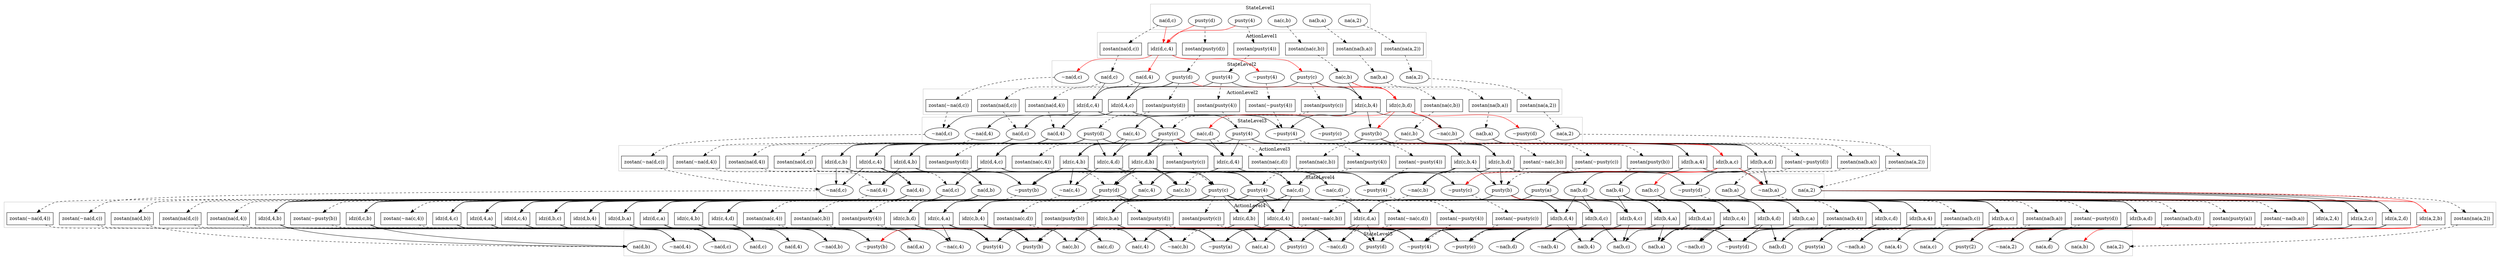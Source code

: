 digraph G {
	subgraph cluster_StateLevel1 {
		color=gray
		label=StateLevel1
		"pusty(d)1" [label="pusty(d)" shape=oval]
		"na(a,2)1" [label="na(a,2)" shape=oval]
		"na(b,a)1" [label="na(b,a)" shape=oval]
		"na(c,b)1" [label="na(c,b)" shape=oval]
		"na(d,c)1" [label="na(d,c)" shape=oval]
		"pusty(4)1" [label="pusty(4)" shape=oval]
	}
	subgraph cluster_ActionLevel1 {
		color=gray
		label=ActionLevel1
		"zostan(pusty(4))1" [label="zostan(pusty(4))" shape=box]
		"zostan(na(d,c))1" [label="zostan(na(d,c))" shape=box]
		"zostan(na(c,b))1" [label="zostan(na(c,b))" shape=box]
		"zostan(na(b,a))1" [label="zostan(na(b,a))" shape=box]
		"zostan(na(a,2))1" [label="zostan(na(a,2))" shape=box]
		"zostan(pusty(d))1" [label="zostan(pusty(d))" shape=box]
		"idz(d,c,4)1" [label="idz(d,c,4)" shape=box]
		"zostan(pusty(d))1" [label="zostan(pusty(d))" shape=box]
	}
	subgraph cluster_StateLevel2 {
		color=gray
		label=StateLevel2
		"pusty(4)2" [label="pusty(4)" shape=oval]
		"na(d,c)2" [label="na(d,c)" shape=oval]
		"na(c,b)2" [label="na(c,b)" shape=oval]
		"na(b,a)2" [label="na(b,a)" shape=oval]
		"na(a,2)2" [label="na(a,2)" shape=oval]
		"pusty(d)2" [label="pusty(d)" shape=oval]
		"~pusty(4)2" [label="~pusty(4)" shape=oval]
		"~na(d,c)2" [label="~na(d,c)" shape=oval]
		"pusty(c)2" [label="pusty(c)" shape=oval]
		"na(d,4)2" [label="na(d,4)" shape=oval]
	}
	"pusty(d)1" -> "zostan(pusty(d))1" [style=dashed]
	"zostan(pusty(d))1" -> "pusty(d)2" [style=dashed]
	"pusty(d)1" -> "idz(d,c,4)1" [color=red]
	"pusty(4)1" -> "idz(d,c,4)1" [color=red]
	"na(d,c)1" -> "idz(d,c,4)1" [color=red]
	"idz(d,c,4)1" -> "na(d,4)2" [color=red]
	"idz(d,c,4)1" -> "pusty(c)2" [color=red]
	"idz(d,c,4)1" -> "~na(d,c)2" [color=red]
	"idz(d,c,4)1" -> "~pusty(4)2" [color=red]
	"na(a,2)1" -> "zostan(na(a,2))1" [style=dashed]
	"zostan(na(a,2))1" -> "na(a,2)2" [style=dashed]
	"na(b,a)1" -> "zostan(na(b,a))1" [style=dashed]
	"zostan(na(b,a))1" -> "na(b,a)2" [style=dashed]
	"na(c,b)1" -> "zostan(na(c,b))1" [style=dashed]
	"zostan(na(c,b))1" -> "na(c,b)2" [style=dashed]
	"na(d,c)1" -> "zostan(na(d,c))1" [style=dashed]
	"zostan(na(d,c))1" -> "na(d,c)2" [style=dashed]
	"pusty(4)1" -> "zostan(pusty(4))1" [style=dashed]
	"zostan(pusty(4))1" -> "pusty(4)2" [style=dashed]
	subgraph cluster_ActionLevel2 {
		color=gray
		label=ActionLevel2
		"zostan(na(d,4))2" [label="zostan(na(d,4))" shape=box]
		"zostan(pusty(c))2" [label="zostan(pusty(c))" shape=box]
		"zostan(~na(d,c))2" [label="zostan(~na(d,c))" shape=box]
		"zostan(~pusty(4))2" [label="zostan(~pusty(4))" shape=box]
		"zostan(pusty(d))2" [label="zostan(pusty(d))" shape=box]
		"zostan(na(a,2))2" [label="zostan(na(a,2))" shape=box]
		"zostan(na(b,a))2" [label="zostan(na(b,a))" shape=box]
		"zostan(na(c,b))2" [label="zostan(na(c,b))" shape=box]
		"zostan(na(d,c))2" [label="zostan(na(d,c))" shape=box]
		"zostan(pusty(4))2" [label="zostan(pusty(4))" shape=box]
		"idz(d,c,4)2" [label="idz(d,c,4)" shape=box]
		"idz(d,4,c)2" [label="idz(d,4,c)" shape=box]
		"idz(c,b,d)2" [label="idz(c,b,d)" shape=box]
		"idz(c,b,4)2" [label="idz(c,b,4)" shape=box]
		"zostan(pusty(d))2" [label="zostan(pusty(d))" shape=box]
	}
	subgraph cluster_StateLevel3 {
		color=gray
		label=StateLevel3
		"na(d,4)3" [label="na(d,4)" shape=oval]
		"pusty(c)3" [label="pusty(c)" shape=oval]
		"~na(d,c)3" [label="~na(d,c)" shape=oval]
		"~pusty(4)3" [label="~pusty(4)" shape=oval]
		"pusty(d)3" [label="pusty(d)" shape=oval]
		"na(a,2)3" [label="na(a,2)" shape=oval]
		"na(b,a)3" [label="na(b,a)" shape=oval]
		"na(c,b)3" [label="na(c,b)" shape=oval]
		"na(d,c)3" [label="na(d,c)" shape=oval]
		"pusty(4)3" [label="pusty(4)" shape=oval]
		"~pusty(c)3" [label="~pusty(c)" shape=oval]
		"~na(d,4)3" [label="~na(d,4)" shape=oval]
		"~pusty(d)3" [label="~pusty(d)" shape=oval]
		"~na(c,b)3" [label="~na(c,b)" shape=oval]
		"pusty(b)3" [label="pusty(b)" shape=oval]
		"na(c,d)3" [label="na(c,d)" shape=oval]
		"na(c,4)3" [label="na(c,4)" shape=oval]
	}
	"pusty(d)2" -> "zostan(pusty(d))2" [style=dashed]
	"zostan(pusty(d))2" -> "pusty(d)3" [style=dashed]
	"pusty(c)2" -> "idz(c,b,4)2"
	"pusty(4)2" -> "idz(c,b,4)2"
	"na(c,b)2" -> "idz(c,b,4)2"
	"idz(c,b,4)2" -> "na(c,4)3"
	"idz(c,b,4)2" -> "pusty(b)3"
	"idz(c,b,4)2" -> "~na(c,b)3"
	"idz(c,b,4)2" -> "~pusty(4)3"
	"pusty(c)2" -> "idz(c,b,d)2" [color=red]
	"pusty(d)2" -> "idz(c,b,d)2" [color=red]
	"na(c,b)2" -> "idz(c,b,d)2" [color=red]
	"idz(c,b,d)2" -> "na(c,d)3" [color=red]
	"idz(c,b,d)2" -> "pusty(b)3" [color=red]
	"idz(c,b,d)2" -> "~na(c,b)3" [color=red]
	"idz(c,b,d)2" -> "~pusty(d)3" [color=red]
	"pusty(d)2" -> "idz(d,4,c)2"
	"pusty(c)2" -> "idz(d,4,c)2"
	"na(d,4)2" -> "idz(d,4,c)2"
	"idz(d,4,c)2" -> "na(d,c)3"
	"idz(d,4,c)2" -> "pusty(4)3"
	"idz(d,4,c)2" -> "~na(d,4)3"
	"idz(d,4,c)2" -> "~pusty(c)3"
	"pusty(d)2" -> "idz(d,c,4)2"
	"pusty(4)2" -> "idz(d,c,4)2"
	"na(d,c)2" -> "idz(d,c,4)2"
	"idz(d,c,4)2" -> "na(d,4)3"
	"idz(d,c,4)2" -> "pusty(c)3"
	"idz(d,c,4)2" -> "~na(d,c)3"
	"idz(d,c,4)2" -> "~pusty(4)3"
	"pusty(4)2" -> "zostan(pusty(4))2" [style=dashed]
	"zostan(pusty(4))2" -> "pusty(4)3" [style=dashed]
	"na(d,c)2" -> "zostan(na(d,c))2" [style=dashed]
	"zostan(na(d,c))2" -> "na(d,c)3" [style=dashed]
	"na(c,b)2" -> "zostan(na(c,b))2" [style=dashed]
	"zostan(na(c,b))2" -> "na(c,b)3" [style=dashed]
	"na(b,a)2" -> "zostan(na(b,a))2" [style=dashed]
	"zostan(na(b,a))2" -> "na(b,a)3" [style=dashed]
	"na(a,2)2" -> "zostan(na(a,2))2" [style=dashed]
	"zostan(na(a,2))2" -> "na(a,2)3" [style=dashed]
	"~pusty(4)2" -> "zostan(~pusty(4))2" [style=dashed]
	"zostan(~pusty(4))2" -> "~pusty(4)3" [style=dashed]
	"~na(d,c)2" -> "zostan(~na(d,c))2" [style=dashed]
	"zostan(~na(d,c))2" -> "~na(d,c)3" [style=dashed]
	"pusty(c)2" -> "zostan(pusty(c))2" [style=dashed]
	"zostan(pusty(c))2" -> "pusty(c)3" [style=dashed]
	"na(d,4)2" -> "zostan(na(d,4))2" [style=dashed]
	"zostan(na(d,4))2" -> "na(d,4)3" [style=dashed]
	subgraph cluster_ActionLevel3 {
		color=gray
		label=ActionLevel3
		"zostan(na(c,4))3" [label="zostan(na(c,4))" shape=box]
		"zostan(na(c,d))3" [label="zostan(na(c,d))" shape=box]
		"zostan(pusty(b))3" [label="zostan(pusty(b))" shape=box]
		"zostan(~na(c,b))3" [label="zostan(~na(c,b))" shape=box]
		"zostan(~pusty(d))3" [label="zostan(~pusty(d))" shape=box]
		"zostan(~na(d,4))3" [label="zostan(~na(d,4))" shape=box]
		"zostan(~pusty(c))3" [label="zostan(~pusty(c))" shape=box]
		"zostan(pusty(4))3" [label="zostan(pusty(4))" shape=box]
		"zostan(na(d,c))3" [label="zostan(na(d,c))" shape=box]
		"zostan(na(c,b))3" [label="zostan(na(c,b))" shape=box]
		"zostan(na(b,a))3" [label="zostan(na(b,a))" shape=box]
		"zostan(na(a,2))3" [label="zostan(na(a,2))" shape=box]
		"zostan(pusty(d))3" [label="zostan(pusty(d))" shape=box]
		"zostan(~pusty(4))3" [label="zostan(~pusty(4))" shape=box]
		"zostan(~na(d,c))3" [label="zostan(~na(d,c))" shape=box]
		"zostan(pusty(c))3" [label="zostan(pusty(c))" shape=box]
		"zostan(na(d,4))3" [label="zostan(na(d,4))" shape=box]
		"idz(d,c,b)3" [label="idz(d,c,b)" shape=box]
		"idz(d,c,4)3" [label="idz(d,c,4)" shape=box]
		"idz(d,4,c)3" [label="idz(d,4,c)" shape=box]
		"idz(d,4,b)3" [label="idz(d,4,b)" shape=box]
		"idz(c,d,b)3" [label="idz(c,d,b)" shape=box]
		"idz(c,d,4)3" [label="idz(c,d,4)" shape=box]
		"idz(c,b,d)3" [label="idz(c,b,d)" shape=box]
		"idz(c,b,4)3" [label="idz(c,b,4)" shape=box]
		"idz(c,4,d)3" [label="idz(c,4,d)" shape=box]
		"idz(c,4,b)3" [label="idz(c,4,b)" shape=box]
		"idz(b,a,d)3" [label="idz(b,a,d)" shape=box]
		"idz(b,a,c)3" [label="idz(b,a,c)" shape=box]
		"idz(b,a,4)3" [label="idz(b,a,4)" shape=box]
		"zostan(pusty(d))3" [label="zostan(pusty(d))" shape=box]
	}
	subgraph cluster_StateLevel4 {
		color=gray
		label=StateLevel4
		"na(c,4)4" [label="na(c,4)" shape=oval]
		"na(c,d)4" [label="na(c,d)" shape=oval]
		"pusty(b)4" [label="pusty(b)" shape=oval]
		"~na(c,b)4" [label="~na(c,b)" shape=oval]
		"~pusty(d)4" [label="~pusty(d)" shape=oval]
		"~na(d,4)4" [label="~na(d,4)" shape=oval]
		"~pusty(c)4" [label="~pusty(c)" shape=oval]
		"pusty(4)4" [label="pusty(4)" shape=oval]
		"na(d,c)4" [label="na(d,c)" shape=oval]
		"na(c,b)4" [label="na(c,b)" shape=oval]
		"na(b,a)4" [label="na(b,a)" shape=oval]
		"na(a,2)4" [label="na(a,2)" shape=oval]
		"pusty(d)4" [label="pusty(d)" shape=oval]
		"~pusty(4)4" [label="~pusty(4)" shape=oval]
		"~na(d,c)4" [label="~na(d,c)" shape=oval]
		"pusty(c)4" [label="pusty(c)" shape=oval]
		"na(d,4)4" [label="na(d,4)" shape=oval]
		"~pusty(b)4" [label="~pusty(b)" shape=oval]
		"na(d,b)4" [label="na(d,b)" shape=oval]
		"~na(c,d)4" [label="~na(c,d)" shape=oval]
		"~na(c,4)4" [label="~na(c,4)" shape=oval]
		"~na(b,a)4" [label="~na(b,a)" shape=oval]
		"pusty(a)4" [label="pusty(a)" shape=oval]
		"na(b,d)4" [label="na(b,d)" shape=oval]
		"na(b,c)4" [label="na(b,c)" shape=oval]
		"na(b,4)4" [label="na(b,4)" shape=oval]
	}
	"pusty(d)3" -> "zostan(pusty(d))3" [style=dashed]
	"zostan(pusty(d))3" -> "pusty(d)4" [style=dashed]
	"pusty(b)3" -> "idz(b,a,4)3"
	"pusty(4)3" -> "idz(b,a,4)3"
	"na(b,a)3" -> "idz(b,a,4)3"
	"idz(b,a,4)3" -> "na(b,4)4"
	"idz(b,a,4)3" -> "pusty(a)4"
	"idz(b,a,4)3" -> "~na(b,a)4"
	"idz(b,a,4)3" -> "~pusty(4)4"
	"pusty(b)3" -> "idz(b,a,c)3" [color=red]
	"pusty(c)3" -> "idz(b,a,c)3" [color=red]
	"na(b,a)3" -> "idz(b,a,c)3" [color=red]
	"idz(b,a,c)3" -> "na(b,c)4" [color=red]
	"idz(b,a,c)3" -> "pusty(a)4" [color=red]
	"idz(b,a,c)3" -> "~na(b,a)4" [color=red]
	"idz(b,a,c)3" -> "~pusty(c)4" [color=red]
	"pusty(b)3" -> "idz(b,a,d)3"
	"pusty(d)3" -> "idz(b,a,d)3"
	"na(b,a)3" -> "idz(b,a,d)3"
	"idz(b,a,d)3" -> "na(b,d)4"
	"idz(b,a,d)3" -> "pusty(a)4"
	"idz(b,a,d)3" -> "~na(b,a)4"
	"idz(b,a,d)3" -> "~pusty(d)4"
	"pusty(c)3" -> "idz(c,4,b)3"
	"pusty(b)3" -> "idz(c,4,b)3"
	"na(c,4)3" -> "idz(c,4,b)3"
	"idz(c,4,b)3" -> "na(c,b)4"
	"idz(c,4,b)3" -> "pusty(4)4"
	"idz(c,4,b)3" -> "~na(c,4)4"
	"idz(c,4,b)3" -> "~pusty(b)4"
	"pusty(c)3" -> "idz(c,4,d)3"
	"pusty(d)3" -> "idz(c,4,d)3"
	"na(c,4)3" -> "idz(c,4,d)3"
	"idz(c,4,d)3" -> "na(c,d)4"
	"idz(c,4,d)3" -> "pusty(4)4"
	"idz(c,4,d)3" -> "~na(c,4)4"
	"idz(c,4,d)3" -> "~pusty(d)4"
	"pusty(c)3" -> "idz(c,b,4)3"
	"pusty(4)3" -> "idz(c,b,4)3"
	"na(c,b)3" -> "idz(c,b,4)3"
	"idz(c,b,4)3" -> "na(c,4)4"
	"idz(c,b,4)3" -> "pusty(b)4"
	"idz(c,b,4)3" -> "~na(c,b)4"
	"idz(c,b,4)3" -> "~pusty(4)4"
	"pusty(c)3" -> "idz(c,b,d)3"
	"pusty(d)3" -> "idz(c,b,d)3"
	"na(c,b)3" -> "idz(c,b,d)3"
	"idz(c,b,d)3" -> "na(c,d)4"
	"idz(c,b,d)3" -> "pusty(b)4"
	"idz(c,b,d)3" -> "~na(c,b)4"
	"idz(c,b,d)3" -> "~pusty(d)4"
	"pusty(c)3" -> "idz(c,d,4)3"
	"pusty(4)3" -> "idz(c,d,4)3"
	"na(c,d)3" -> "idz(c,d,4)3"
	"idz(c,d,4)3" -> "na(c,4)4"
	"idz(c,d,4)3" -> "pusty(d)4"
	"idz(c,d,4)3" -> "~na(c,d)4"
	"idz(c,d,4)3" -> "~pusty(4)4"
	"pusty(c)3" -> "idz(c,d,b)3"
	"pusty(b)3" -> "idz(c,d,b)3"
	"na(c,d)3" -> "idz(c,d,b)3"
	"idz(c,d,b)3" -> "na(c,b)4"
	"idz(c,d,b)3" -> "pusty(d)4"
	"idz(c,d,b)3" -> "~na(c,d)4"
	"idz(c,d,b)3" -> "~pusty(b)4"
	"pusty(d)3" -> "idz(d,4,b)3"
	"pusty(b)3" -> "idz(d,4,b)3"
	"na(d,4)3" -> "idz(d,4,b)3"
	"idz(d,4,b)3" -> "na(d,b)4"
	"idz(d,4,b)3" -> "pusty(4)4"
	"idz(d,4,b)3" -> "~na(d,4)4"
	"idz(d,4,b)3" -> "~pusty(b)4"
	"pusty(d)3" -> "idz(d,4,c)3"
	"pusty(c)3" -> "idz(d,4,c)3"
	"na(d,4)3" -> "idz(d,4,c)3"
	"idz(d,4,c)3" -> "na(d,c)4"
	"idz(d,4,c)3" -> "pusty(4)4"
	"idz(d,4,c)3" -> "~na(d,4)4"
	"idz(d,4,c)3" -> "~pusty(c)4"
	"pusty(d)3" -> "idz(d,c,4)3"
	"pusty(4)3" -> "idz(d,c,4)3"
	"na(d,c)3" -> "idz(d,c,4)3"
	"idz(d,c,4)3" -> "na(d,4)4"
	"idz(d,c,4)3" -> "pusty(c)4"
	"idz(d,c,4)3" -> "~na(d,c)4"
	"idz(d,c,4)3" -> "~pusty(4)4"
	"pusty(d)3" -> "idz(d,c,b)3"
	"pusty(b)3" -> "idz(d,c,b)3"
	"na(d,c)3" -> "idz(d,c,b)3"
	"idz(d,c,b)3" -> "na(d,b)4"
	"idz(d,c,b)3" -> "pusty(c)4"
	"idz(d,c,b)3" -> "~na(d,c)4"
	"idz(d,c,b)3" -> "~pusty(b)4"
	"na(d,4)3" -> "zostan(na(d,4))3" [style=dashed]
	"zostan(na(d,4))3" -> "na(d,4)4" [style=dashed]
	"pusty(c)3" -> "zostan(pusty(c))3" [style=dashed]
	"zostan(pusty(c))3" -> "pusty(c)4" [style=dashed]
	"~na(d,c)3" -> "zostan(~na(d,c))3" [style=dashed]
	"zostan(~na(d,c))3" -> "~na(d,c)4" [style=dashed]
	"~pusty(4)3" -> "zostan(~pusty(4))3" [style=dashed]
	"zostan(~pusty(4))3" -> "~pusty(4)4" [style=dashed]
	"na(a,2)3" -> "zostan(na(a,2))3" [style=dashed]
	"zostan(na(a,2))3" -> "na(a,2)4" [style=dashed]
	"na(b,a)3" -> "zostan(na(b,a))3" [style=dashed]
	"zostan(na(b,a))3" -> "na(b,a)4" [style=dashed]
	"na(c,b)3" -> "zostan(na(c,b))3" [style=dashed]
	"zostan(na(c,b))3" -> "na(c,b)4" [style=dashed]
	"na(d,c)3" -> "zostan(na(d,c))3" [style=dashed]
	"zostan(na(d,c))3" -> "na(d,c)4" [style=dashed]
	"pusty(4)3" -> "zostan(pusty(4))3" [style=dashed]
	"zostan(pusty(4))3" -> "pusty(4)4" [style=dashed]
	"~pusty(c)3" -> "zostan(~pusty(c))3" [style=dashed]
	"zostan(~pusty(c))3" -> "~pusty(c)4" [style=dashed]
	"~na(d,4)3" -> "zostan(~na(d,4))3" [style=dashed]
	"zostan(~na(d,4))3" -> "~na(d,4)4" [style=dashed]
	"~pusty(d)3" -> "zostan(~pusty(d))3" [style=dashed]
	"zostan(~pusty(d))3" -> "~pusty(d)4" [style=dashed]
	"~na(c,b)3" -> "zostan(~na(c,b))3" [style=dashed]
	"zostan(~na(c,b))3" -> "~na(c,b)4" [style=dashed]
	"pusty(b)3" -> "zostan(pusty(b))3" [style=dashed]
	"zostan(pusty(b))3" -> "pusty(b)4" [style=dashed]
	"na(c,d)3" -> "zostan(na(c,d))3" [style=dashed]
	"zostan(na(c,d))3" -> "na(c,d)4" [style=dashed]
	"na(c,4)3" -> "zostan(na(c,4))3" [style=dashed]
	"zostan(na(c,4))3" -> "na(c,4)4" [style=dashed]
	subgraph cluster_ActionLevel4 {
		color=gray
		label=ActionLevel4
		"zostan(na(b,4))4" [label="zostan(na(b,4))" shape=box]
		"zostan(na(b,c))4" [label="zostan(na(b,c))" shape=box]
		"zostan(na(b,d))4" [label="zostan(na(b,d))" shape=box]
		"zostan(pusty(a))4" [label="zostan(pusty(a))" shape=box]
		"zostan(~na(b,a))4" [label="zostan(~na(b,a))" shape=box]
		"zostan(~na(c,4))4" [label="zostan(~na(c,4))" shape=box]
		"zostan(~na(c,d))4" [label="zostan(~na(c,d))" shape=box]
		"zostan(na(d,b))4" [label="zostan(na(d,b))" shape=box]
		"zostan(~pusty(b))4" [label="zostan(~pusty(b))" shape=box]
		"zostan(na(d,4))4" [label="zostan(na(d,4))" shape=box]
		"zostan(pusty(c))4" [label="zostan(pusty(c))" shape=box]
		"zostan(~na(d,c))4" [label="zostan(~na(d,c))" shape=box]
		"zostan(~pusty(4))4" [label="zostan(~pusty(4))" shape=box]
		"zostan(pusty(d))4" [label="zostan(pusty(d))" shape=box]
		"zostan(na(a,2))4" [label="zostan(na(a,2))" shape=box]
		"zostan(na(b,a))4" [label="zostan(na(b,a))" shape=box]
		"zostan(na(c,b))4" [label="zostan(na(c,b))" shape=box]
		"zostan(na(d,c))4" [label="zostan(na(d,c))" shape=box]
		"zostan(pusty(4))4" [label="zostan(pusty(4))" shape=box]
		"zostan(~pusty(c))4" [label="zostan(~pusty(c))" shape=box]
		"zostan(~na(d,4))4" [label="zostan(~na(d,4))" shape=box]
		"zostan(~pusty(d))4" [label="zostan(~pusty(d))" shape=box]
		"zostan(~na(c,b))4" [label="zostan(~na(c,b))" shape=box]
		"zostan(pusty(b))4" [label="zostan(pusty(b))" shape=box]
		"zostan(na(c,d))4" [label="zostan(na(c,d))" shape=box]
		"zostan(na(c,4))4" [label="zostan(na(c,4))" shape=box]
		"idz(d,c,b)4" [label="idz(d,c,b)" shape=box]
		"idz(d,c,a)4" [label="idz(d,c,a)" shape=box]
		"idz(d,c,4)4" [label="idz(d,c,4)" shape=box]
		"idz(d,b,c)4" [label="idz(d,b,c)" shape=box]
		"idz(d,b,a)4" [label="idz(d,b,a)" shape=box]
		"idz(d,b,4)4" [label="idz(d,b,4)" shape=box]
		"idz(d,4,c)4" [label="idz(d,4,c)" shape=box]
		"idz(d,4,b)4" [label="idz(d,4,b)" shape=box]
		"idz(d,4,a)4" [label="idz(d,4,a)" shape=box]
		"idz(c,d,b)4" [label="idz(c,d,b)" shape=box]
		"idz(c,d,a)4" [label="idz(c,d,a)" shape=box]
		"idz(c,d,4)4" [label="idz(c,d,4)" shape=box]
		"idz(c,b,d)4" [label="idz(c,b,d)" shape=box]
		"idz(c,b,a)4" [label="idz(c,b,a)" shape=box]
		"idz(c,b,4)4" [label="idz(c,b,4)" shape=box]
		"idz(c,4,d)4" [label="idz(c,4,d)" shape=box]
		"idz(c,4,b)4" [label="idz(c,4,b)" shape=box]
		"idz(c,4,a)4" [label="idz(c,4,a)" shape=box]
		"idz(b,d,c)4" [label="idz(b,d,c)" shape=box]
		"idz(b,d,a)4" [label="idz(b,d,a)" shape=box]
		"idz(b,d,4)4" [label="idz(b,d,4)" shape=box]
		"idz(b,c,d)4" [label="idz(b,c,d)" shape=box]
		"idz(b,c,a)4" [label="idz(b,c,a)" shape=box]
		"idz(b,c,4)4" [label="idz(b,c,4)" shape=box]
		"idz(b,a,d)4" [label="idz(b,a,d)" shape=box]
		"idz(b,a,c)4" [label="idz(b,a,c)" shape=box]
		"idz(b,a,4)4" [label="idz(b,a,4)" shape=box]
		"idz(b,4,d)4" [label="idz(b,4,d)" shape=box]
		"idz(b,4,c)4" [label="idz(b,4,c)" shape=box]
		"idz(b,4,a)4" [label="idz(b,4,a)" shape=box]
		"idz(a,2,d)4" [label="idz(a,2,d)" shape=box]
		"idz(a,2,c)4" [label="idz(a,2,c)" shape=box]
		"idz(a,2,b)4" [label="idz(a,2,b)" shape=box]
		"idz(a,2,4)4" [label="idz(a,2,4)" shape=box]
		"zostan(pusty(d))4" [label="zostan(pusty(d))" shape=box]
	}
	subgraph cluster_StateLevel5 {
		color=gray
		label=StateLevel5
		"na(b,4)5" [label="na(b,4)" shape=oval]
		"na(b,c)5" [label="na(b,c)" shape=oval]
		"na(b,d)5" [label="na(b,d)" shape=oval]
		"pusty(a)5" [label="pusty(a)" shape=oval]
		"~na(b,a)5" [label="~na(b,a)" shape=oval]
		"~na(c,4)5" [label="~na(c,4)" shape=oval]
		"~na(c,d)5" [label="~na(c,d)" shape=oval]
		"na(d,b)5" [label="na(d,b)" shape=oval]
		"~pusty(b)5" [label="~pusty(b)" shape=oval]
		"na(d,4)5" [label="na(d,4)" shape=oval]
		"pusty(c)5" [label="pusty(c)" shape=oval]
		"~na(d,c)5" [label="~na(d,c)" shape=oval]
		"~pusty(4)5" [label="~pusty(4)" shape=oval]
		"pusty(d)5" [label="pusty(d)" shape=oval]
		"na(a,2)5" [label="na(a,2)" shape=oval]
		"na(b,a)5" [label="na(b,a)" shape=oval]
		"na(c,b)5" [label="na(c,b)" shape=oval]
		"na(d,c)5" [label="na(d,c)" shape=oval]
		"pusty(4)5" [label="pusty(4)" shape=oval]
		"~pusty(c)5" [label="~pusty(c)" shape=oval]
		"~na(d,4)5" [label="~na(d,4)" shape=oval]
		"~pusty(d)5" [label="~pusty(d)" shape=oval]
		"~na(c,b)5" [label="~na(c,b)" shape=oval]
		"pusty(b)5" [label="pusty(b)" shape=oval]
		"na(c,d)5" [label="na(c,d)" shape=oval]
		"na(c,4)5" [label="na(c,4)" shape=oval]
		"~pusty(a)5" [label="~pusty(a)" shape=oval]
		"na(d,a)5" [label="na(d,a)" shape=oval]
		"~na(d,b)5" [label="~na(d,b)" shape=oval]
		"na(c,a)5" [label="na(c,a)" shape=oval]
		"~na(b,d)5" [label="~na(b,d)" shape=oval]
		"~na(b,c)5" [label="~na(b,c)" shape=oval]
		"~na(b,4)5" [label="~na(b,4)" shape=oval]
		"~na(a,2)5" [label="~na(a,2)" shape=oval]
		"pusty(2)5" [label="pusty(2)" shape=oval]
		"na(a,d)5" [label="na(a,d)" shape=oval]
		"na(a,c)5" [label="na(a,c)" shape=oval]
		"na(a,b)5" [label="na(a,b)" shape=oval]
		"na(a,4)5" [label="na(a,4)" shape=oval]
	}
	"pusty(d)4" -> "zostan(pusty(d))4" [style=dashed]
	"zostan(pusty(d))4" -> "pusty(d)5" [style=dashed]
	"pusty(a)4" -> "idz(a,2,4)4"
	"pusty(4)4" -> "idz(a,2,4)4"
	"na(a,2)4" -> "idz(a,2,4)4"
	"idz(a,2,4)4" -> "na(a,4)5"
	"idz(a,2,4)4" -> "pusty(2)5"
	"idz(a,2,4)4" -> "~na(a,2)5"
	"idz(a,2,4)4" -> "~pusty(4)5"
	"pusty(a)4" -> "idz(a,2,b)4" [color=red]
	"pusty(b)4" -> "idz(a,2,b)4" [color=red]
	"na(a,2)4" -> "idz(a,2,b)4" [color=red]
	"idz(a,2,b)4" -> "na(a,b)5" [color=red]
	"idz(a,2,b)4" -> "pusty(2)5" [color=red]
	"idz(a,2,b)4" -> "~na(a,2)5" [color=red]
	"idz(a,2,b)4" -> "~pusty(b)5" [color=red]
	"pusty(a)4" -> "idz(a,2,c)4"
	"pusty(c)4" -> "idz(a,2,c)4"
	"na(a,2)4" -> "idz(a,2,c)4"
	"idz(a,2,c)4" -> "na(a,c)5"
	"idz(a,2,c)4" -> "pusty(2)5"
	"idz(a,2,c)4" -> "~na(a,2)5"
	"idz(a,2,c)4" -> "~pusty(c)5"
	"pusty(a)4" -> "idz(a,2,d)4"
	"pusty(d)4" -> "idz(a,2,d)4"
	"na(a,2)4" -> "idz(a,2,d)4"
	"idz(a,2,d)4" -> "na(a,d)5"
	"idz(a,2,d)4" -> "pusty(2)5"
	"idz(a,2,d)4" -> "~na(a,2)5"
	"idz(a,2,d)4" -> "~pusty(d)5"
	"pusty(b)4" -> "idz(b,4,a)4"
	"pusty(a)4" -> "idz(b,4,a)4"
	"na(b,4)4" -> "idz(b,4,a)4"
	"idz(b,4,a)4" -> "na(b,a)5"
	"idz(b,4,a)4" -> "pusty(4)5"
	"idz(b,4,a)4" -> "~na(b,4)5"
	"idz(b,4,a)4" -> "~pusty(a)5"
	"pusty(b)4" -> "idz(b,4,c)4"
	"pusty(c)4" -> "idz(b,4,c)4"
	"na(b,4)4" -> "idz(b,4,c)4"
	"idz(b,4,c)4" -> "na(b,c)5"
	"idz(b,4,c)4" -> "pusty(4)5"
	"idz(b,4,c)4" -> "~na(b,4)5"
	"idz(b,4,c)4" -> "~pusty(c)5"
	"pusty(b)4" -> "idz(b,4,d)4"
	"pusty(d)4" -> "idz(b,4,d)4"
	"na(b,4)4" -> "idz(b,4,d)4"
	"idz(b,4,d)4" -> "na(b,d)5"
	"idz(b,4,d)4" -> "pusty(4)5"
	"idz(b,4,d)4" -> "~na(b,4)5"
	"idz(b,4,d)4" -> "~pusty(d)5"
	"pusty(b)4" -> "idz(b,a,4)4"
	"pusty(4)4" -> "idz(b,a,4)4"
	"na(b,a)4" -> "idz(b,a,4)4"
	"idz(b,a,4)4" -> "na(b,4)5"
	"idz(b,a,4)4" -> "pusty(a)5"
	"idz(b,a,4)4" -> "~na(b,a)5"
	"idz(b,a,4)4" -> "~pusty(4)5"
	"pusty(b)4" -> "idz(b,a,c)4"
	"pusty(c)4" -> "idz(b,a,c)4"
	"na(b,a)4" -> "idz(b,a,c)4"
	"idz(b,a,c)4" -> "na(b,c)5"
	"idz(b,a,c)4" -> "pusty(a)5"
	"idz(b,a,c)4" -> "~na(b,a)5"
	"idz(b,a,c)4" -> "~pusty(c)5"
	"pusty(b)4" -> "idz(b,a,d)4"
	"pusty(d)4" -> "idz(b,a,d)4"
	"na(b,a)4" -> "idz(b,a,d)4"
	"idz(b,a,d)4" -> "na(b,d)5"
	"idz(b,a,d)4" -> "pusty(a)5"
	"idz(b,a,d)4" -> "~na(b,a)5"
	"idz(b,a,d)4" -> "~pusty(d)5"
	"pusty(b)4" -> "idz(b,c,4)4"
	"pusty(4)4" -> "idz(b,c,4)4"
	"na(b,c)4" -> "idz(b,c,4)4"
	"idz(b,c,4)4" -> "na(b,4)5"
	"idz(b,c,4)4" -> "pusty(c)5"
	"idz(b,c,4)4" -> "~na(b,c)5"
	"idz(b,c,4)4" -> "~pusty(4)5"
	"pusty(b)4" -> "idz(b,c,a)4"
	"pusty(a)4" -> "idz(b,c,a)4"
	"na(b,c)4" -> "idz(b,c,a)4"
	"idz(b,c,a)4" -> "na(b,a)5"
	"idz(b,c,a)4" -> "pusty(c)5"
	"idz(b,c,a)4" -> "~na(b,c)5"
	"idz(b,c,a)4" -> "~pusty(a)5"
	"pusty(b)4" -> "idz(b,c,d)4"
	"pusty(d)4" -> "idz(b,c,d)4"
	"na(b,c)4" -> "idz(b,c,d)4"
	"idz(b,c,d)4" -> "na(b,d)5"
	"idz(b,c,d)4" -> "pusty(c)5"
	"idz(b,c,d)4" -> "~na(b,c)5"
	"idz(b,c,d)4" -> "~pusty(d)5"
	"pusty(b)4" -> "idz(b,d,4)4"
	"pusty(4)4" -> "idz(b,d,4)4"
	"na(b,d)4" -> "idz(b,d,4)4"
	"idz(b,d,4)4" -> "na(b,4)5"
	"idz(b,d,4)4" -> "pusty(d)5"
	"idz(b,d,4)4" -> "~na(b,d)5"
	"idz(b,d,4)4" -> "~pusty(4)5"
	"pusty(b)4" -> "idz(b,d,a)4"
	"pusty(a)4" -> "idz(b,d,a)4"
	"na(b,d)4" -> "idz(b,d,a)4"
	"idz(b,d,a)4" -> "na(b,a)5"
	"idz(b,d,a)4" -> "pusty(d)5"
	"idz(b,d,a)4" -> "~na(b,d)5"
	"idz(b,d,a)4" -> "~pusty(a)5"
	"pusty(b)4" -> "idz(b,d,c)4"
	"pusty(c)4" -> "idz(b,d,c)4"
	"na(b,d)4" -> "idz(b,d,c)4"
	"idz(b,d,c)4" -> "na(b,c)5"
	"idz(b,d,c)4" -> "pusty(d)5"
	"idz(b,d,c)4" -> "~na(b,d)5"
	"idz(b,d,c)4" -> "~pusty(c)5"
	"pusty(c)4" -> "idz(c,4,a)4"
	"pusty(a)4" -> "idz(c,4,a)4"
	"na(c,4)4" -> "idz(c,4,a)4"
	"idz(c,4,a)4" -> "na(c,a)5"
	"idz(c,4,a)4" -> "pusty(4)5"
	"idz(c,4,a)4" -> "~na(c,4)5"
	"idz(c,4,a)4" -> "~pusty(a)5"
	"pusty(c)4" -> "idz(c,4,b)4"
	"pusty(b)4" -> "idz(c,4,b)4"
	"na(c,4)4" -> "idz(c,4,b)4"
	"idz(c,4,b)4" -> "na(c,b)5"
	"idz(c,4,b)4" -> "pusty(4)5"
	"idz(c,4,b)4" -> "~na(c,4)5"
	"idz(c,4,b)4" -> "~pusty(b)5"
	"pusty(c)4" -> "idz(c,4,d)4"
	"pusty(d)4" -> "idz(c,4,d)4"
	"na(c,4)4" -> "idz(c,4,d)4"
	"idz(c,4,d)4" -> "na(c,d)5"
	"idz(c,4,d)4" -> "pusty(4)5"
	"idz(c,4,d)4" -> "~na(c,4)5"
	"idz(c,4,d)4" -> "~pusty(d)5"
	"pusty(c)4" -> "idz(c,b,4)4"
	"pusty(4)4" -> "idz(c,b,4)4"
	"na(c,b)4" -> "idz(c,b,4)4"
	"idz(c,b,4)4" -> "na(c,4)5"
	"idz(c,b,4)4" -> "pusty(b)5"
	"idz(c,b,4)4" -> "~na(c,b)5"
	"idz(c,b,4)4" -> "~pusty(4)5"
	"pusty(c)4" -> "idz(c,b,a)4"
	"pusty(a)4" -> "idz(c,b,a)4"
	"na(c,b)4" -> "idz(c,b,a)4"
	"idz(c,b,a)4" -> "na(c,a)5"
	"idz(c,b,a)4" -> "pusty(b)5"
	"idz(c,b,a)4" -> "~na(c,b)5"
	"idz(c,b,a)4" -> "~pusty(a)5"
	"pusty(c)4" -> "idz(c,b,d)4"
	"pusty(d)4" -> "idz(c,b,d)4"
	"na(c,b)4" -> "idz(c,b,d)4"
	"idz(c,b,d)4" -> "na(c,d)5"
	"idz(c,b,d)4" -> "pusty(b)5"
	"idz(c,b,d)4" -> "~na(c,b)5"
	"idz(c,b,d)4" -> "~pusty(d)5"
	"pusty(c)4" -> "idz(c,d,4)4"
	"pusty(4)4" -> "idz(c,d,4)4"
	"na(c,d)4" -> "idz(c,d,4)4"
	"idz(c,d,4)4" -> "na(c,4)5"
	"idz(c,d,4)4" -> "pusty(d)5"
	"idz(c,d,4)4" -> "~na(c,d)5"
	"idz(c,d,4)4" -> "~pusty(4)5"
	"pusty(c)4" -> "idz(c,d,a)4"
	"pusty(a)4" -> "idz(c,d,a)4"
	"na(c,d)4" -> "idz(c,d,a)4"
	"idz(c,d,a)4" -> "na(c,a)5"
	"idz(c,d,a)4" -> "pusty(d)5"
	"idz(c,d,a)4" -> "~na(c,d)5"
	"idz(c,d,a)4" -> "~pusty(a)5"
	"pusty(c)4" -> "idz(c,d,b)4"
	"pusty(b)4" -> "idz(c,d,b)4"
	"na(c,d)4" -> "idz(c,d,b)4"
	"idz(c,d,b)4" -> "na(c,b)5"
	"idz(c,d,b)4" -> "pusty(d)5"
	"idz(c,d,b)4" -> "~na(c,d)5"
	"idz(c,d,b)4" -> "~pusty(b)5"
	"pusty(d)4" -> "idz(d,4,a)4"
	"pusty(a)4" -> "idz(d,4,a)4"
	"na(d,4)4" -> "idz(d,4,a)4"
	"idz(d,4,a)4" -> "na(d,a)5"
	"idz(d,4,a)4" -> "pusty(4)5"
	"idz(d,4,a)4" -> "~na(d,4)5"
	"idz(d,4,a)4" -> "~pusty(a)5"
	"pusty(d)4" -> "idz(d,4,b)4"
	"pusty(b)4" -> "idz(d,4,b)4"
	"na(d,4)4" -> "idz(d,4,b)4"
	"idz(d,4,b)4" -> "na(d,b)5"
	"idz(d,4,b)4" -> "pusty(4)5"
	"idz(d,4,b)4" -> "~na(d,4)5"
	"idz(d,4,b)4" -> "~pusty(b)5"
	"pusty(d)4" -> "idz(d,4,c)4"
	"pusty(c)4" -> "idz(d,4,c)4"
	"na(d,4)4" -> "idz(d,4,c)4"
	"idz(d,4,c)4" -> "na(d,c)5"
	"idz(d,4,c)4" -> "pusty(4)5"
	"idz(d,4,c)4" -> "~na(d,4)5"
	"idz(d,4,c)4" -> "~pusty(c)5"
	"pusty(d)4" -> "idz(d,b,4)4"
	"pusty(4)4" -> "idz(d,b,4)4"
	"na(d,b)4" -> "idz(d,b,4)4"
	"idz(d,b,4)4" -> "na(d,4)5"
	"idz(d,b,4)4" -> "pusty(b)5"
	"idz(d,b,4)4" -> "~na(d,b)5"
	"idz(d,b,4)4" -> "~pusty(4)5"
	"pusty(d)4" -> "idz(d,b,a)4"
	"pusty(a)4" -> "idz(d,b,a)4"
	"na(d,b)4" -> "idz(d,b,a)4"
	"idz(d,b,a)4" -> "na(d,a)5"
	"idz(d,b,a)4" -> "pusty(b)5"
	"idz(d,b,a)4" -> "~na(d,b)5"
	"idz(d,b,a)4" -> "~pusty(a)5"
	"pusty(d)4" -> "idz(d,b,c)4"
	"pusty(c)4" -> "idz(d,b,c)4"
	"na(d,b)4" -> "idz(d,b,c)4"
	"idz(d,b,c)4" -> "na(d,c)5"
	"idz(d,b,c)4" -> "pusty(b)5"
	"idz(d,b,c)4" -> "~na(d,b)5"
	"idz(d,b,c)4" -> "~pusty(c)5"
	"pusty(d)4" -> "idz(d,c,4)4"
	"pusty(4)4" -> "idz(d,c,4)4"
	"na(d,c)4" -> "idz(d,c,4)4"
	"idz(d,c,4)4" -> "na(d,4)5"
	"idz(d,c,4)4" -> "pusty(c)5"
	"idz(d,c,4)4" -> "~na(d,c)5"
	"idz(d,c,4)4" -> "~pusty(4)5"
	"pusty(d)4" -> "idz(d,c,a)4"
	"pusty(a)4" -> "idz(d,c,a)4"
	"na(d,c)4" -> "idz(d,c,a)4"
	"idz(d,c,a)4" -> "na(d,a)5"
	"idz(d,c,a)4" -> "pusty(c)5"
	"idz(d,c,a)4" -> "~na(d,c)5"
	"idz(d,c,a)4" -> "~pusty(a)5"
	"pusty(d)4" -> "idz(d,c,b)4"
	"pusty(b)4" -> "idz(d,c,b)4"
	"na(d,c)4" -> "idz(d,c,b)4"
	"idz(d,c,b)4" -> "na(d,b)5"
	"idz(d,c,b)4" -> "pusty(c)5"
	"idz(d,c,b)4" -> "~na(d,c)5"
	"idz(d,c,b)4" -> "~pusty(b)5"
	"na(c,4)4" -> "zostan(na(c,4))4" [style=dashed]
	"zostan(na(c,4))4" -> "na(c,4)5" [style=dashed]
	"na(c,d)4" -> "zostan(na(c,d))4" [style=dashed]
	"zostan(na(c,d))4" -> "na(c,d)5" [style=dashed]
	"pusty(b)4" -> "zostan(pusty(b))4" [style=dashed]
	"zostan(pusty(b))4" -> "pusty(b)5" [style=dashed]
	"~na(c,b)4" -> "zostan(~na(c,b))4" [style=dashed]
	"zostan(~na(c,b))4" -> "~na(c,b)5" [style=dashed]
	"~pusty(d)4" -> "zostan(~pusty(d))4" [style=dashed]
	"zostan(~pusty(d))4" -> "~pusty(d)5" [style=dashed]
	"~na(d,4)4" -> "zostan(~na(d,4))4" [style=dashed]
	"zostan(~na(d,4))4" -> "~na(d,4)5" [style=dashed]
	"~pusty(c)4" -> "zostan(~pusty(c))4" [style=dashed]
	"zostan(~pusty(c))4" -> "~pusty(c)5" [style=dashed]
	"pusty(4)4" -> "zostan(pusty(4))4" [style=dashed]
	"zostan(pusty(4))4" -> "pusty(4)5" [style=dashed]
	"na(d,c)4" -> "zostan(na(d,c))4" [style=dashed]
	"zostan(na(d,c))4" -> "na(d,c)5" [style=dashed]
	"na(c,b)4" -> "zostan(na(c,b))4" [style=dashed]
	"zostan(na(c,b))4" -> "na(c,b)5" [style=dashed]
	"na(b,a)4" -> "zostan(na(b,a))4" [style=dashed]
	"zostan(na(b,a))4" -> "na(b,a)5" [style=dashed]
	"na(a,2)4" -> "zostan(na(a,2))4" [style=dashed]
	"zostan(na(a,2))4" -> "na(a,2)5" [style=dashed]
	"~pusty(4)4" -> "zostan(~pusty(4))4" [style=dashed]
	"zostan(~pusty(4))4" -> "~pusty(4)5" [style=dashed]
	"~na(d,c)4" -> "zostan(~na(d,c))4" [style=dashed]
	"zostan(~na(d,c))4" -> "~na(d,c)5" [style=dashed]
	"pusty(c)4" -> "zostan(pusty(c))4" [style=dashed]
	"zostan(pusty(c))4" -> "pusty(c)5" [style=dashed]
	"na(d,4)4" -> "zostan(na(d,4))4" [style=dashed]
	"zostan(na(d,4))4" -> "na(d,4)5" [style=dashed]
	"~pusty(b)4" -> "zostan(~pusty(b))4" [style=dashed]
	"zostan(~pusty(b))4" -> "~pusty(b)5" [style=dashed]
	"na(d,b)4" -> "zostan(na(d,b))4" [style=dashed]
	"zostan(na(d,b))4" -> "na(d,b)5" [style=dashed]
	"~na(c,d)4" -> "zostan(~na(c,d))4" [style=dashed]
	"zostan(~na(c,d))4" -> "~na(c,d)5" [style=dashed]
	"~na(c,4)4" -> "zostan(~na(c,4))4" [style=dashed]
	"zostan(~na(c,4))4" -> "~na(c,4)5" [style=dashed]
	"~na(b,a)4" -> "zostan(~na(b,a))4" [style=dashed]
	"zostan(~na(b,a))4" -> "~na(b,a)5" [style=dashed]
	"pusty(a)4" -> "zostan(pusty(a))4" [style=dashed]
	"zostan(pusty(a))4" -> "pusty(a)5" [style=dashed]
	"na(b,d)4" -> "zostan(na(b,d))4" [style=dashed]
	"zostan(na(b,d))4" -> "na(b,d)5" [style=dashed]
	"na(b,c)4" -> "zostan(na(b,c))4" [style=dashed]
	"zostan(na(b,c))4" -> "na(b,c)5" [style=dashed]
	"na(b,4)4" -> "zostan(na(b,4))4" [style=dashed]
	"zostan(na(b,4))4" -> "na(b,4)5" [style=dashed]
}
